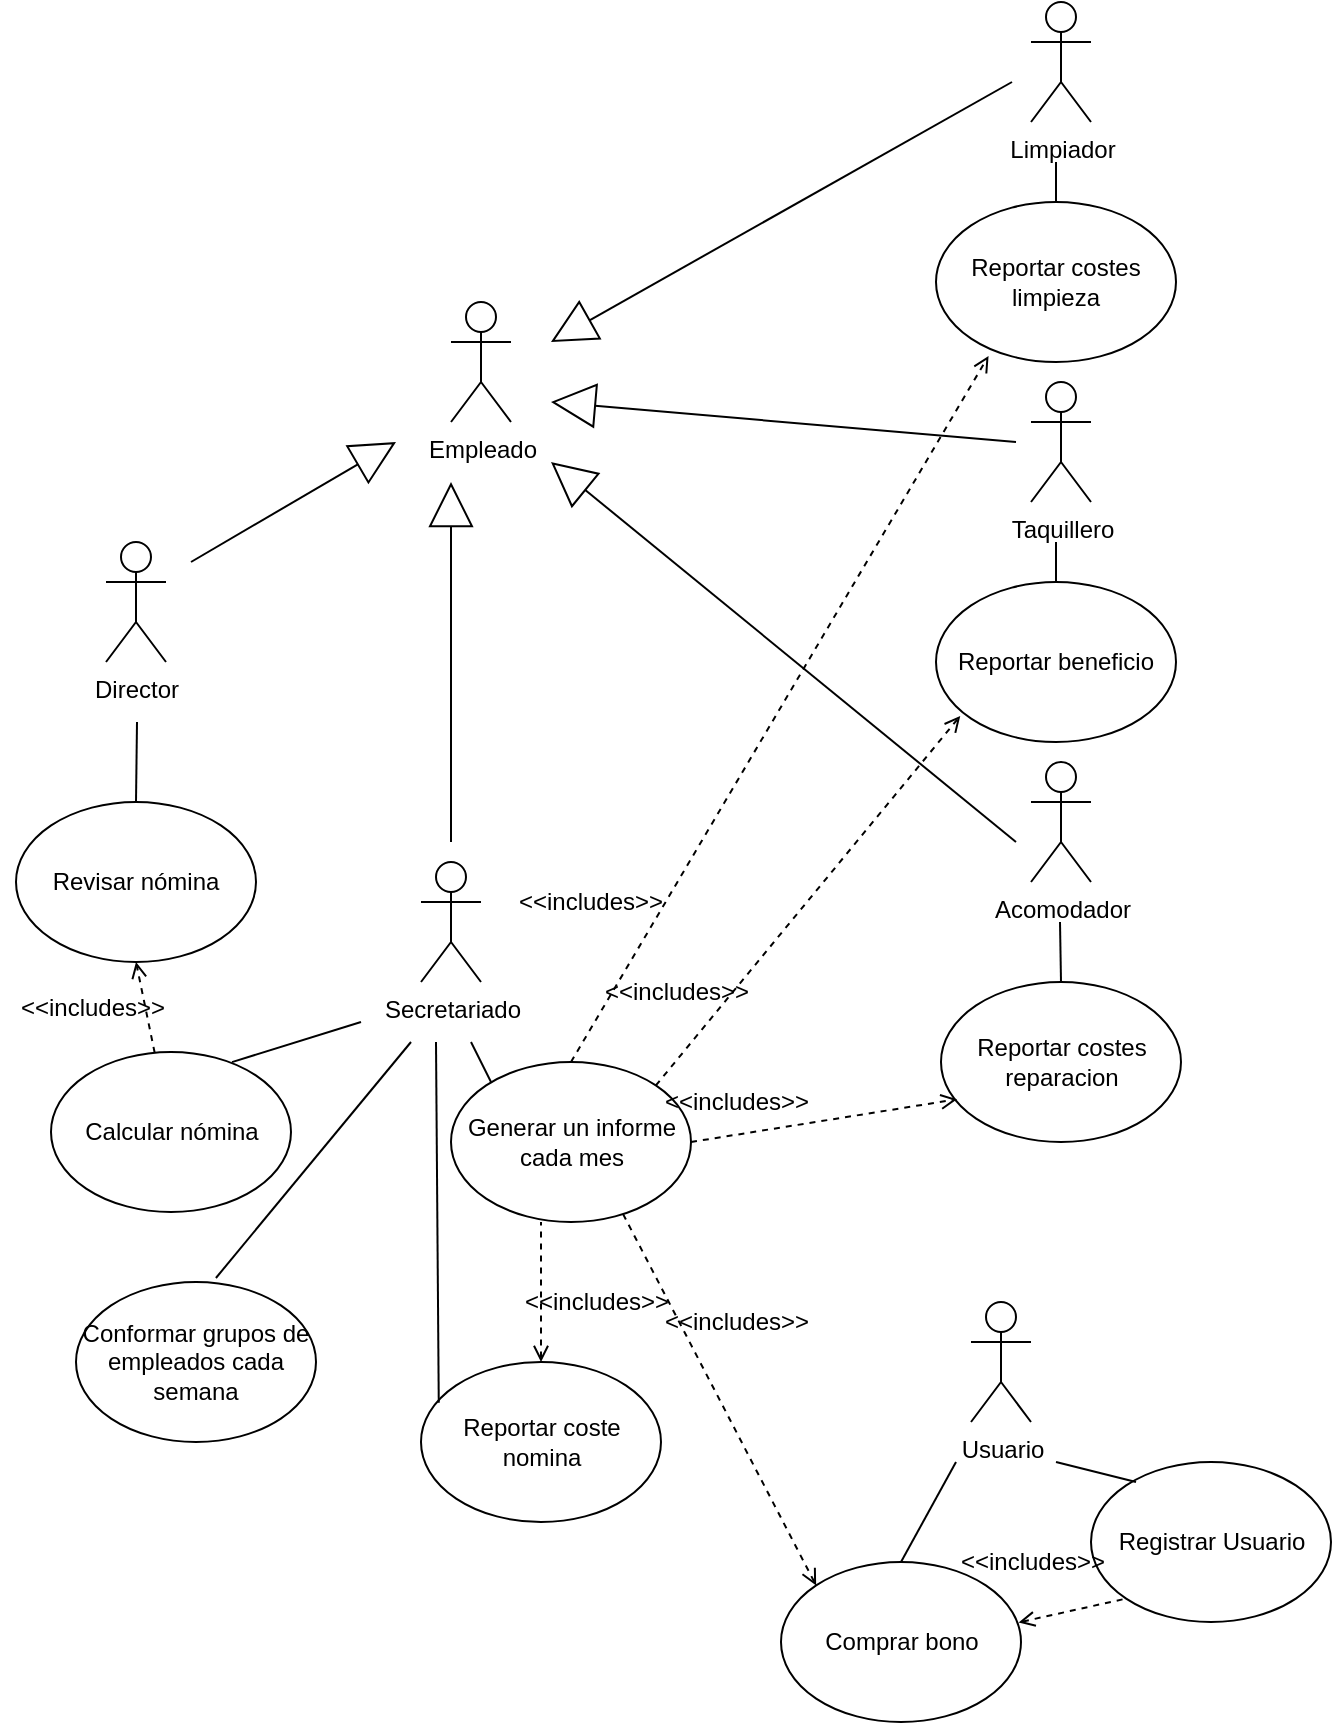 <mxfile version="12.3.6" pages="1"><diagram id="JgyHsuuJTr-pUicaVt0T" name="Page-1"><mxGraphModel dx="558" dy="286" grid="1" gridSize="10" guides="1" tooltips="1" connect="1" arrows="1" fold="1" page="1" pageScale="1" pageWidth="827" pageHeight="1169" math="0" shadow="0"><root><mxCell id="0"/><mxCell id="1" parent="0"/><mxCell id="4gLbvWh4pO2a1DvAjLoh-1" value="Secretariado" style="shape=umlActor;verticalLabelPosition=bottom;labelBackgroundColor=#ffffff;verticalAlign=top;html=1;outlineConnect=0;" parent="1" vertex="1"><mxGeometry x="682.5" y="470" width="30" height="60" as="geometry"/></mxCell><mxCell id="4gLbvWh4pO2a1DvAjLoh-2" value="Conformar grupos de empleados cada semana" style="ellipse;whiteSpace=wrap;html=1;" parent="1" vertex="1"><mxGeometry x="510" y="680" width="120" height="80" as="geometry"/></mxCell><mxCell id="4gLbvWh4pO2a1DvAjLoh-7" value="Generar un informe cada mes" style="ellipse;whiteSpace=wrap;html=1;" parent="1" vertex="1"><mxGeometry x="697.5" y="570" width="120" height="80" as="geometry"/></mxCell><mxCell id="4gLbvWh4pO2a1DvAjLoh-8" value="Empleado" style="shape=umlActor;verticalLabelPosition=bottom;labelBackgroundColor=#ffffff;verticalAlign=top;html=1;outlineConnect=0;" parent="1" vertex="1"><mxGeometry x="697.5" y="190" width="30" height="60" as="geometry"/></mxCell><mxCell id="4gLbvWh4pO2a1DvAjLoh-9" value="Reportar costes reparacion" style="ellipse;whiteSpace=wrap;html=1;" parent="1" vertex="1"><mxGeometry x="942.5" y="530" width="120" height="80" as="geometry"/></mxCell><mxCell id="4gLbvWh4pO2a1DvAjLoh-10" value="Usuario" style="shape=umlActor;verticalLabelPosition=bottom;labelBackgroundColor=#ffffff;verticalAlign=top;html=1;outlineConnect=0;" parent="1" vertex="1"><mxGeometry x="957.5" y="690" width="30" height="60" as="geometry"/></mxCell><mxCell id="4gLbvWh4pO2a1DvAjLoh-11" value="Director" style="shape=umlActor;verticalLabelPosition=bottom;labelBackgroundColor=#ffffff;verticalAlign=top;html=1;outlineConnect=0;" parent="1" vertex="1"><mxGeometry x="525" y="310" width="30" height="60" as="geometry"/></mxCell><mxCell id="4gLbvWh4pO2a1DvAjLoh-12" value="Acomodador" style="shape=umlActor;verticalLabelPosition=bottom;labelBackgroundColor=#ffffff;verticalAlign=top;html=1;outlineConnect=0;" parent="1" vertex="1"><mxGeometry x="987.5" y="420" width="30" height="60" as="geometry"/></mxCell><mxCell id="4gLbvWh4pO2a1DvAjLoh-13" value="Taquillero" style="shape=umlActor;verticalLabelPosition=bottom;labelBackgroundColor=#ffffff;verticalAlign=top;html=1;outlineConnect=0;" parent="1" vertex="1"><mxGeometry x="987.5" y="230" width="30" height="60" as="geometry"/></mxCell><mxCell id="4gLbvWh4pO2a1DvAjLoh-14" value="Limpiador" style="shape=umlActor;verticalLabelPosition=bottom;labelBackgroundColor=#ffffff;verticalAlign=top;html=1;outlineConnect=0;" parent="1" vertex="1"><mxGeometry x="987.5" y="40" width="30" height="60" as="geometry"/></mxCell><mxCell id="4gLbvWh4pO2a1DvAjLoh-15" value="Calcular nómina" style="ellipse;whiteSpace=wrap;html=1;" parent="1" vertex="1"><mxGeometry x="497.5" y="565" width="120" height="80" as="geometry"/></mxCell><mxCell id="4gLbvWh4pO2a1DvAjLoh-16" value="Revisar nómina" style="ellipse;whiteSpace=wrap;html=1;" parent="1" vertex="1"><mxGeometry x="480" y="440" width="120" height="80" as="geometry"/></mxCell><mxCell id="4gLbvWh4pO2a1DvAjLoh-17" value="Registrar Usuario&lt;br&gt;" style="ellipse;whiteSpace=wrap;html=1;" parent="1" vertex="1"><mxGeometry x="1017.5" y="770" width="120" height="80" as="geometry"/></mxCell><mxCell id="4gLbvWh4pO2a1DvAjLoh-18" value="" style="endArrow=block;html=1;endFill=0;startSize=20;endSize=20;" parent="1" edge="1"><mxGeometry width="50" height="50" relative="1" as="geometry"><mxPoint x="980" y="460" as="sourcePoint"/><mxPoint x="747.5" y="270" as="targetPoint"/></mxGeometry></mxCell><mxCell id="4gLbvWh4pO2a1DvAjLoh-19" value="Reportar costes limpieza" style="ellipse;whiteSpace=wrap;html=1;" parent="1" vertex="1"><mxGeometry x="940" y="140" width="120" height="80" as="geometry"/></mxCell><mxCell id="4gLbvWh4pO2a1DvAjLoh-20" value="" style="endArrow=block;html=1;endFill=0;startSize=20;endSize=20;" parent="1" edge="1"><mxGeometry width="50" height="50" relative="1" as="geometry"><mxPoint x="980" y="260" as="sourcePoint"/><mxPoint x="747.5" y="240" as="targetPoint"/></mxGeometry></mxCell><mxCell id="4gLbvWh4pO2a1DvAjLoh-21" value="" style="endArrow=block;html=1;endFill=0;startSize=20;endSize=20;" parent="1" edge="1"><mxGeometry width="50" height="50" relative="1" as="geometry"><mxPoint x="978" y="80" as="sourcePoint"/><mxPoint x="747.5" y="210" as="targetPoint"/></mxGeometry></mxCell><mxCell id="4gLbvWh4pO2a1DvAjLoh-22" value="" style="endArrow=block;html=1;endFill=0;startSize=20;endSize=20;" parent="1" edge="1"><mxGeometry width="50" height="50" relative="1" as="geometry"><mxPoint x="567.5" y="320" as="sourcePoint"/><mxPoint x="670" y="260" as="targetPoint"/></mxGeometry></mxCell><mxCell id="4gLbvWh4pO2a1DvAjLoh-23" value="" style="endArrow=block;html=1;endFill=0;startSize=20;endSize=20;" parent="1" edge="1"><mxGeometry width="50" height="50" relative="1" as="geometry"><mxPoint x="697.5" y="460" as="sourcePoint"/><mxPoint x="697.5" y="280" as="targetPoint"/></mxGeometry></mxCell><mxCell id="4gLbvWh4pO2a1DvAjLoh-25" value="Reportar beneficio" style="ellipse;whiteSpace=wrap;html=1;" parent="1" vertex="1"><mxGeometry x="940" y="330" width="120" height="80" as="geometry"/></mxCell><mxCell id="4gLbvWh4pO2a1DvAjLoh-26" value="Comprar bono" style="ellipse;whiteSpace=wrap;html=1;" parent="1" vertex="1"><mxGeometry x="862.5" y="820" width="120" height="80" as="geometry"/></mxCell><mxCell id="4gLbvWh4pO2a1DvAjLoh-27" value="Reportar coste nomina&lt;br&gt;" style="ellipse;whiteSpace=wrap;html=1;" parent="1" vertex="1"><mxGeometry x="682.5" y="720" width="120" height="80" as="geometry"/></mxCell><mxCell id="4gLbvWh4pO2a1DvAjLoh-28" value="" style="endArrow=open;html=1;entryX=0.5;entryY=1;entryDx=0;entryDy=0;startArrow=none;startFill=0;dashed=1;endFill=0;" parent="1" source="4gLbvWh4pO2a1DvAjLoh-15" target="4gLbvWh4pO2a1DvAjLoh-16" edge="1"><mxGeometry width="50" height="50" relative="1" as="geometry"><mxPoint x="477.5" y="890" as="sourcePoint"/><mxPoint x="527.5" y="840" as="targetPoint"/></mxGeometry></mxCell><mxCell id="4gLbvWh4pO2a1DvAjLoh-29" value="" style="endArrow=none;html=1;exitX=0.5;exitY=0;exitDx=0;exitDy=0;" parent="1" source="4gLbvWh4pO2a1DvAjLoh-16" edge="1"><mxGeometry width="50" height="50" relative="1" as="geometry"><mxPoint x="537.5" y="430" as="sourcePoint"/><mxPoint x="540.5" y="400" as="targetPoint"/></mxGeometry></mxCell><mxCell id="4gLbvWh4pO2a1DvAjLoh-30" value="&amp;lt;&amp;lt;includes&amp;gt;&amp;gt;" style="text;html=1;align=center;verticalAlign=middle;resizable=0;points=[];;autosize=1;" parent="1" vertex="1"><mxGeometry x="472.5" y="532.5" width="90" height="20" as="geometry"/></mxCell><mxCell id="4gLbvWh4pO2a1DvAjLoh-31" value="&amp;lt;&amp;lt;includes&amp;gt;&amp;gt;" style="text;html=1;align=center;verticalAlign=middle;resizable=0;points=[];;autosize=1;" parent="1" vertex="1"><mxGeometry x="725" y="680" width="90" height="20" as="geometry"/></mxCell><mxCell id="4gLbvWh4pO2a1DvAjLoh-35" value="&amp;lt;&amp;lt;includes&amp;gt;&amp;gt;" style="text;html=1;align=center;verticalAlign=middle;resizable=0;points=[];;autosize=1;" parent="1" vertex="1"><mxGeometry x="795" y="580" width="90" height="20" as="geometry"/></mxCell><mxCell id="4gLbvWh4pO2a1DvAjLoh-36" value="" style="endArrow=none;html=1;exitX=0.583;exitY=-0.025;exitDx=0;exitDy=0;exitPerimeter=0;" parent="1" source="4gLbvWh4pO2a1DvAjLoh-2" edge="1"><mxGeometry width="50" height="50" relative="1" as="geometry"><mxPoint x="657.5" y="658" as="sourcePoint"/><mxPoint x="677.5" y="560" as="targetPoint"/></mxGeometry></mxCell><mxCell id="4gLbvWh4pO2a1DvAjLoh-37" value="" style="endArrow=none;html=1;exitX=0.754;exitY=0.063;exitDx=0;exitDy=0;exitPerimeter=0;" parent="1" source="4gLbvWh4pO2a1DvAjLoh-15" edge="1"><mxGeometry width="50" height="50" relative="1" as="geometry"><mxPoint x="623.5" y="560" as="sourcePoint"/><mxPoint x="652.5" y="550" as="targetPoint"/></mxGeometry></mxCell><mxCell id="4gLbvWh4pO2a1DvAjLoh-38" value="" style="endArrow=none;html=1;exitX=0.675;exitY=-0.025;exitDx=0;exitDy=0;exitPerimeter=0;" parent="1" edge="1"><mxGeometry width="50" height="50" relative="1" as="geometry"><mxPoint x="717.5" y="580" as="sourcePoint"/><mxPoint x="707.5" y="560" as="targetPoint"/></mxGeometry></mxCell><mxCell id="4gLbvWh4pO2a1DvAjLoh-39" value="" style="endArrow=none;html=1;exitX=0.5;exitY=0;exitDx=0;exitDy=0;endFill=0;dashed=1;startArrow=open;startFill=0;" parent="1" source="4gLbvWh4pO2a1DvAjLoh-27" edge="1"><mxGeometry width="50" height="50" relative="1" as="geometry"><mxPoint x="742.5" y="730" as="sourcePoint"/><mxPoint x="742.5" y="650" as="targetPoint"/></mxGeometry></mxCell><mxCell id="4gLbvWh4pO2a1DvAjLoh-59" value="" style="endArrow=none;html=1;" parent="1" edge="1"><mxGeometry width="50" height="50" relative="1" as="geometry"><mxPoint x="1040" y="780" as="sourcePoint"/><mxPoint x="1000" y="770" as="targetPoint"/></mxGeometry></mxCell><mxCell id="4gLbvWh4pO2a1DvAjLoh-60" value="" style="endArrow=none;html=1;exitX=0;exitY=0;exitDx=0;exitDy=0;endFill=0;dashed=1;startArrow=open;startFill=0;" parent="1" source="4gLbvWh4pO2a1DvAjLoh-26" edge="1"><mxGeometry width="50" height="50" relative="1" as="geometry"><mxPoint x="822.5" y="675" as="sourcePoint"/><mxPoint x="783" y="645" as="targetPoint"/></mxGeometry></mxCell><mxCell id="4gLbvWh4pO2a1DvAjLoh-61" value="" style="endArrow=none;html=1;exitX=0.074;exitY=0.254;exitDx=0;exitDy=0;exitPerimeter=0;" parent="1" source="4gLbvWh4pO2a1DvAjLoh-27" edge="1"><mxGeometry width="50" height="50" relative="1" as="geometry"><mxPoint x="714.574" y="729.216" as="sourcePoint"/><mxPoint x="690" y="560" as="targetPoint"/></mxGeometry></mxCell><mxCell id="4gLbvWh4pO2a1DvAjLoh-62" value="&amp;lt;&amp;lt;includes&amp;gt;&amp;gt;" style="text;html=1;align=center;verticalAlign=middle;resizable=0;points=[];;autosize=1;" parent="1" vertex="1"><mxGeometry x="795" y="690" width="90" height="20" as="geometry"/></mxCell><mxCell id="4gLbvWh4pO2a1DvAjLoh-63" value="" style="endArrow=none;html=1;exitX=0.5;exitY=0;exitDx=0;exitDy=0;" parent="1" source="4gLbvWh4pO2a1DvAjLoh-25" edge="1"><mxGeometry width="50" height="50" relative="1" as="geometry"><mxPoint x="950" y="270" as="sourcePoint"/><mxPoint x="1000" y="310" as="targetPoint"/></mxGeometry></mxCell><mxCell id="4gLbvWh4pO2a1DvAjLoh-64" value="" style="endArrow=none;html=1;exitX=0.5;exitY=0;exitDx=0;exitDy=0;" parent="1" source="4gLbvWh4pO2a1DvAjLoh-19" edge="1"><mxGeometry width="50" height="50" relative="1" as="geometry"><mxPoint x="970" y="160" as="sourcePoint"/><mxPoint x="1000" y="120" as="targetPoint"/></mxGeometry></mxCell><mxCell id="4gLbvWh4pO2a1DvAjLoh-65" value="" style="endArrow=none;html=1;exitX=0.5;exitY=0;exitDx=0;exitDy=0;" parent="1" source="4gLbvWh4pO2a1DvAjLoh-9" edge="1"><mxGeometry width="50" height="50" relative="1" as="geometry"><mxPoint x="1010" y="520" as="sourcePoint"/><mxPoint x="1002" y="500" as="targetPoint"/></mxGeometry></mxCell><mxCell id="4gLbvWh4pO2a1DvAjLoh-68" value="" style="endArrow=open;html=1;exitX=1;exitY=0.5;exitDx=0;exitDy=0;entryX=0.067;entryY=0.733;entryDx=0;entryDy=0;entryPerimeter=0;startArrow=none;startFill=0;dashed=1;endFill=0;" parent="1" source="4gLbvWh4pO2a1DvAjLoh-7" target="4gLbvWh4pO2a1DvAjLoh-9" edge="1"><mxGeometry width="50" height="50" relative="1" as="geometry"><mxPoint x="840" y="620" as="sourcePoint"/><mxPoint x="890" y="570" as="targetPoint"/></mxGeometry></mxCell><mxCell id="4gLbvWh4pO2a1DvAjLoh-69" value="" style="endArrow=open;html=1;exitX=1;exitY=0;exitDx=0;exitDy=0;entryX=0.101;entryY=0.837;entryDx=0;entryDy=0;entryPerimeter=0;dashed=1;startArrow=none;startFill=0;endFill=0;" parent="1" source="4gLbvWh4pO2a1DvAjLoh-7" target="4gLbvWh4pO2a1DvAjLoh-25" edge="1"><mxGeometry width="50" height="50" relative="1" as="geometry"><mxPoint x="850" y="490" as="sourcePoint"/><mxPoint x="900" y="440" as="targetPoint"/></mxGeometry></mxCell><mxCell id="4gLbvWh4pO2a1DvAjLoh-70" value="" style="endArrow=open;html=1;exitX=0.5;exitY=0;exitDx=0;exitDy=0;entryX=0.219;entryY=0.962;entryDx=0;entryDy=0;entryPerimeter=0;startArrow=none;startFill=0;dashed=1;endFill=0;" parent="1" source="4gLbvWh4pO2a1DvAjLoh-7" target="4gLbvWh4pO2a1DvAjLoh-19" edge="1"><mxGeometry width="50" height="50" relative="1" as="geometry"><mxPoint x="820" y="410" as="sourcePoint"/><mxPoint x="870" y="360" as="targetPoint"/></mxGeometry></mxCell><mxCell id="4gLbvWh4pO2a1DvAjLoh-71" value="&amp;lt;&amp;lt;includes&amp;gt;&amp;gt;" style="text;html=1;align=center;verticalAlign=middle;resizable=0;points=[];;autosize=1;" parent="1" vertex="1"><mxGeometry x="765" y="525" width="90" height="20" as="geometry"/></mxCell><mxCell id="4gLbvWh4pO2a1DvAjLoh-72" value="&amp;lt;&amp;lt;includes&amp;gt;&amp;gt;" style="text;html=1;align=center;verticalAlign=middle;resizable=0;points=[];;autosize=1;" parent="1" vertex="1"><mxGeometry x="721.5" y="480" width="90" height="20" as="geometry"/></mxCell><mxCell id="FvjLEzTWg4zNNV2olPYX-1" value="&amp;lt;&amp;lt;includes&amp;gt;&amp;gt;" style="text;html=1;align=center;verticalAlign=middle;resizable=0;points=[];;autosize=1;" parent="1" vertex="1"><mxGeometry x="942.5" y="810" width="90" height="20" as="geometry"/></mxCell><mxCell id="FvjLEzTWg4zNNV2olPYX-2" value="" style="endArrow=none;html=1;exitX=0;exitY=0;exitDx=0;exitDy=0;endFill=0;dashed=1;entryX=0;entryY=1;entryDx=0;entryDy=0;startArrow=open;startFill=0;" parent="1" target="4gLbvWh4pO2a1DvAjLoh-17" edge="1"><mxGeometry width="50" height="50" relative="1" as="geometry"><mxPoint x="981.309" y="850.235" as="sourcePoint"/><mxPoint x="885" y="663" as="targetPoint"/></mxGeometry></mxCell><mxCell id="s8sigIfvg_GBl_mK1PNd-1" value="" style="endArrow=none;html=1;entryX=0.5;entryY=0;entryDx=0;entryDy=0;" edge="1" parent="1" target="4gLbvWh4pO2a1DvAjLoh-26"><mxGeometry width="50" height="50" relative="1" as="geometry"><mxPoint x="950" y="770" as="sourcePoint"/><mxPoint x="1010" y="780" as="targetPoint"/></mxGeometry></mxCell></root></mxGraphModel></diagram></mxfile>